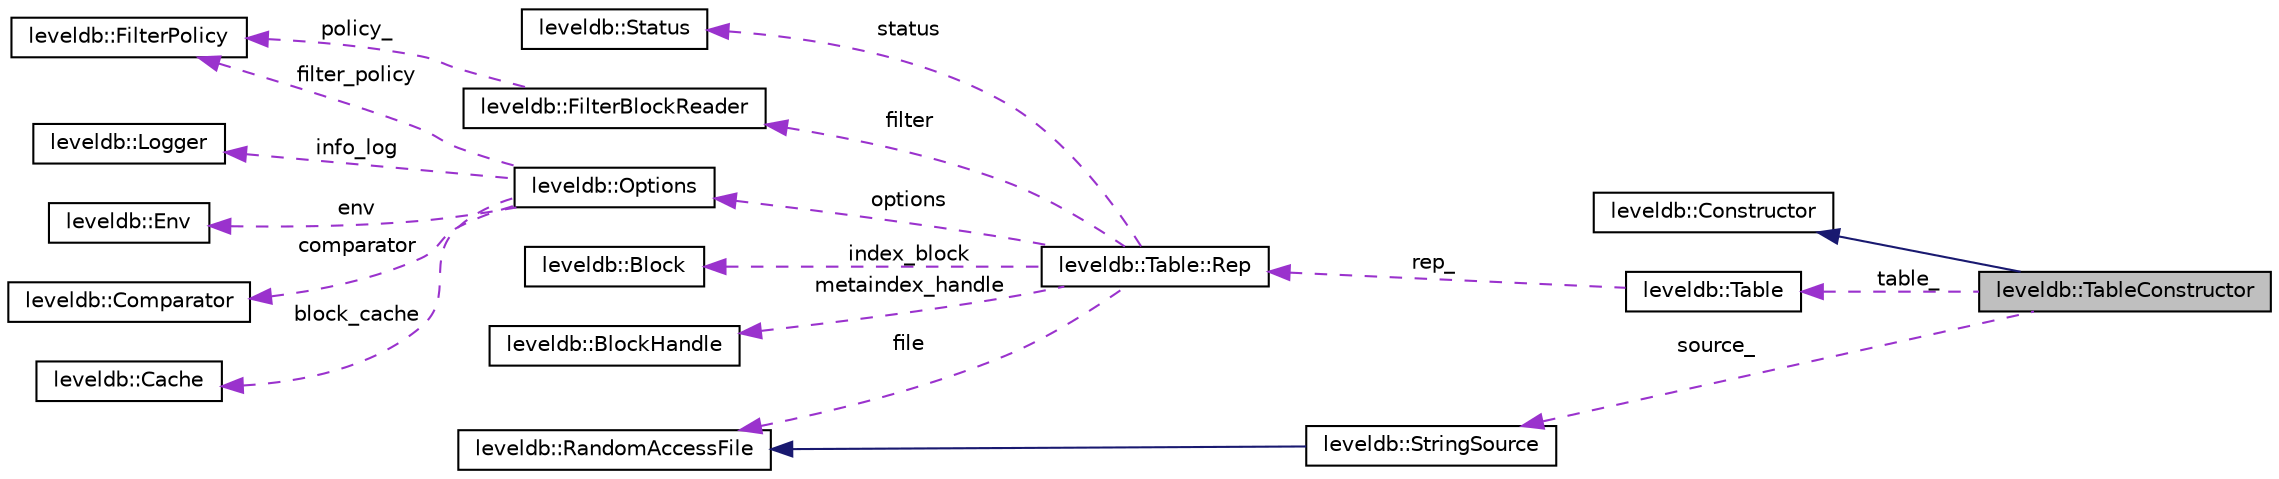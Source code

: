 digraph "leveldb::TableConstructor"
{
  edge [fontname="Helvetica",fontsize="10",labelfontname="Helvetica",labelfontsize="10"];
  node [fontname="Helvetica",fontsize="10",shape=record];
  rankdir="LR";
  Node1 [label="leveldb::TableConstructor",height=0.2,width=0.4,color="black", fillcolor="grey75", style="filled" fontcolor="black"];
  Node2 -> Node1 [dir="back",color="midnightblue",fontsize="10",style="solid",fontname="Helvetica"];
  Node2 [label="leveldb::Constructor",height=0.2,width=0.4,color="black", fillcolor="white", style="filled",URL="$classleveldb_1_1_constructor.html"];
  Node3 -> Node1 [dir="back",color="darkorchid3",fontsize="10",style="dashed",label=" table_" ,fontname="Helvetica"];
  Node3 [label="leveldb::Table",height=0.2,width=0.4,color="black", fillcolor="white", style="filled",URL="$classleveldb_1_1_table.html"];
  Node4 -> Node3 [dir="back",color="darkorchid3",fontsize="10",style="dashed",label=" rep_" ,fontname="Helvetica"];
  Node4 [label="leveldb::Table::Rep",height=0.2,width=0.4,color="black", fillcolor="white", style="filled",URL="$structleveldb_1_1_table_1_1_rep.html"];
  Node5 -> Node4 [dir="back",color="darkorchid3",fontsize="10",style="dashed",label=" status" ,fontname="Helvetica"];
  Node5 [label="leveldb::Status",height=0.2,width=0.4,color="black", fillcolor="white", style="filled",URL="$classleveldb_1_1_status.html"];
  Node6 -> Node4 [dir="back",color="darkorchid3",fontsize="10",style="dashed",label=" filter" ,fontname="Helvetica"];
  Node6 [label="leveldb::FilterBlockReader",height=0.2,width=0.4,color="black", fillcolor="white", style="filled",URL="$classleveldb_1_1_filter_block_reader.html"];
  Node7 -> Node6 [dir="back",color="darkorchid3",fontsize="10",style="dashed",label=" policy_" ,fontname="Helvetica"];
  Node7 [label="leveldb::FilterPolicy",height=0.2,width=0.4,color="black", fillcolor="white", style="filled",URL="$classleveldb_1_1_filter_policy.html"];
  Node8 -> Node4 [dir="back",color="darkorchid3",fontsize="10",style="dashed",label=" options" ,fontname="Helvetica"];
  Node8 [label="leveldb::Options",height=0.2,width=0.4,color="black", fillcolor="white", style="filled",URL="$structleveldb_1_1_options.html"];
  Node7 -> Node8 [dir="back",color="darkorchid3",fontsize="10",style="dashed",label=" filter_policy" ,fontname="Helvetica"];
  Node9 -> Node8 [dir="back",color="darkorchid3",fontsize="10",style="dashed",label=" info_log" ,fontname="Helvetica"];
  Node9 [label="leveldb::Logger",height=0.2,width=0.4,color="black", fillcolor="white", style="filled",URL="$classleveldb_1_1_logger.html"];
  Node10 -> Node8 [dir="back",color="darkorchid3",fontsize="10",style="dashed",label=" env" ,fontname="Helvetica"];
  Node10 [label="leveldb::Env",height=0.2,width=0.4,color="black", fillcolor="white", style="filled",URL="$classleveldb_1_1_env.html"];
  Node11 -> Node8 [dir="back",color="darkorchid3",fontsize="10",style="dashed",label=" comparator" ,fontname="Helvetica"];
  Node11 [label="leveldb::Comparator",height=0.2,width=0.4,color="black", fillcolor="white", style="filled",URL="$structleveldb_1_1_comparator.html"];
  Node12 -> Node8 [dir="back",color="darkorchid3",fontsize="10",style="dashed",label=" block_cache" ,fontname="Helvetica"];
  Node12 [label="leveldb::Cache",height=0.2,width=0.4,color="black", fillcolor="white", style="filled",URL="$classleveldb_1_1_cache.html"];
  Node13 -> Node4 [dir="back",color="darkorchid3",fontsize="10",style="dashed",label=" index_block" ,fontname="Helvetica"];
  Node13 [label="leveldb::Block",height=0.2,width=0.4,color="black", fillcolor="white", style="filled",URL="$classleveldb_1_1_block.html"];
  Node14 -> Node4 [dir="back",color="darkorchid3",fontsize="10",style="dashed",label=" metaindex_handle" ,fontname="Helvetica"];
  Node14 [label="leveldb::BlockHandle",height=0.2,width=0.4,color="black", fillcolor="white", style="filled",URL="$classleveldb_1_1_block_handle.html"];
  Node15 -> Node4 [dir="back",color="darkorchid3",fontsize="10",style="dashed",label=" file" ,fontname="Helvetica"];
  Node15 [label="leveldb::RandomAccessFile",height=0.2,width=0.4,color="black", fillcolor="white", style="filled",URL="$classleveldb_1_1_random_access_file.html"];
  Node16 -> Node1 [dir="back",color="darkorchid3",fontsize="10",style="dashed",label=" source_" ,fontname="Helvetica"];
  Node16 [label="leveldb::StringSource",height=0.2,width=0.4,color="black", fillcolor="white", style="filled",URL="$classleveldb_1_1_string_source.html"];
  Node15 -> Node16 [dir="back",color="midnightblue",fontsize="10",style="solid",fontname="Helvetica"];
}
